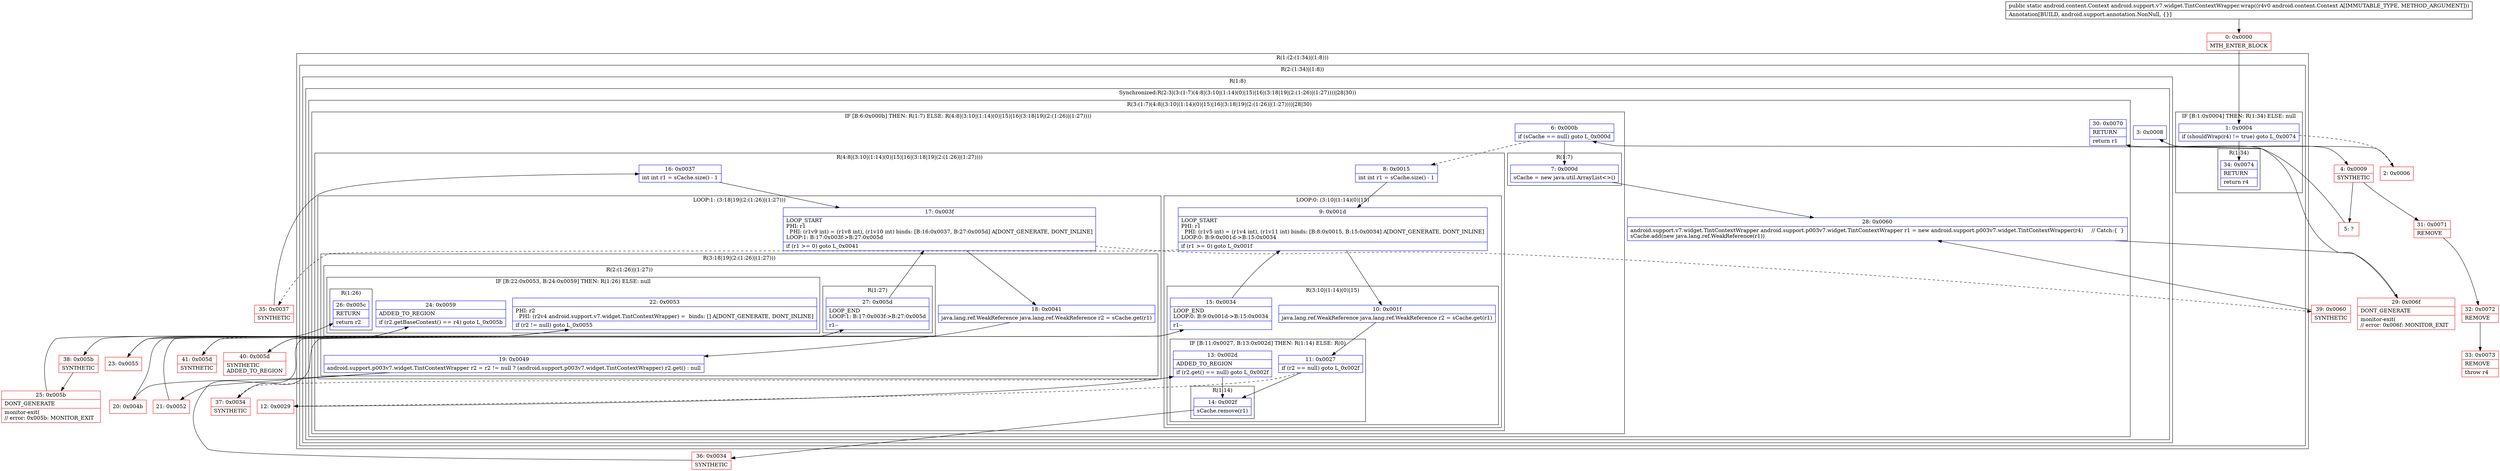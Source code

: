 digraph "CFG forandroid.support.v7.widget.TintContextWrapper.wrap(Landroid\/content\/Context;)Landroid\/content\/Context;" {
subgraph cluster_Region_1304853597 {
label = "R(1:(2:(1:34)|(1:8)))";
node [shape=record,color=blue];
subgraph cluster_Region_929537855 {
label = "R(2:(1:34)|(1:8))";
node [shape=record,color=blue];
subgraph cluster_IfRegion_519243487 {
label = "IF [B:1:0x0004] THEN: R(1:34) ELSE: null";
node [shape=record,color=blue];
Node_1 [shape=record,label="{1\:\ 0x0004|if (shouldWrap(r4) != true) goto L_0x0074\l}"];
subgraph cluster_Region_1159287451 {
label = "R(1:34)";
node [shape=record,color=blue];
Node_34 [shape=record,label="{34\:\ 0x0074|RETURN\l|return r4\l}"];
}
}
subgraph cluster_Region_1002695409 {
label = "R(1:8)";
node [shape=record,color=blue];
subgraph cluster_SynchronizedRegion_810943697 {
label = "Synchronized:R(2:3|(3:(1:7)(4:8|(3:10|(1:14)(0)|15)|16|(3:18|19|(2:(1:26)|(1:27))))|28|30))";
node [shape=record,color=blue];
Node_3 [shape=record,label="{3\:\ 0x0008}"];
subgraph cluster_Region_1990609286 {
label = "R(3:(1:7)(4:8|(3:10|(1:14)(0)|15)|16|(3:18|19|(2:(1:26)|(1:27))))|28|30)";
node [shape=record,color=blue];
subgraph cluster_IfRegion_915745274 {
label = "IF [B:6:0x000b] THEN: R(1:7) ELSE: R(4:8|(3:10|(1:14)(0)|15)|16|(3:18|19|(2:(1:26)|(1:27))))";
node [shape=record,color=blue];
Node_6 [shape=record,label="{6\:\ 0x000b|if (sCache == null) goto L_0x000d\l}"];
subgraph cluster_Region_966211641 {
label = "R(1:7)";
node [shape=record,color=blue];
Node_7 [shape=record,label="{7\:\ 0x000d|sCache = new java.util.ArrayList\<\>()\l}"];
}
subgraph cluster_Region_1475686462 {
label = "R(4:8|(3:10|(1:14)(0)|15)|16|(3:18|19|(2:(1:26)|(1:27))))";
node [shape=record,color=blue];
Node_8 [shape=record,label="{8\:\ 0x0015|int int r1 = sCache.size() \- 1\l}"];
subgraph cluster_LoopRegion_829958055 {
label = "LOOP:0: (3:10|(1:14)(0)|15)";
node [shape=record,color=blue];
Node_9 [shape=record,label="{9\:\ 0x001d|LOOP_START\lPHI: r1 \l  PHI: (r1v5 int) = (r1v4 int), (r1v11 int) binds: [B:8:0x0015, B:15:0x0034] A[DONT_GENERATE, DONT_INLINE]\lLOOP:0: B:9:0x001d\-\>B:15:0x0034\l|if (r1 \>= 0) goto L_0x001f\l}"];
subgraph cluster_Region_1930370536 {
label = "R(3:10|(1:14)(0)|15)";
node [shape=record,color=blue];
Node_10 [shape=record,label="{10\:\ 0x001f|java.lang.ref.WeakReference java.lang.ref.WeakReference r2 = sCache.get(r1)\l}"];
subgraph cluster_IfRegion_1402949468 {
label = "IF [B:11:0x0027, B:13:0x002d] THEN: R(1:14) ELSE: R(0)";
node [shape=record,color=blue];
Node_11 [shape=record,label="{11\:\ 0x0027|if (r2 == null) goto L_0x002f\l}"];
Node_13 [shape=record,label="{13\:\ 0x002d|ADDED_TO_REGION\l|if (r2.get() == null) goto L_0x002f\l}"];
subgraph cluster_Region_924946550 {
label = "R(1:14)";
node [shape=record,color=blue];
Node_14 [shape=record,label="{14\:\ 0x002f|sCache.remove(r1)\l}"];
}
subgraph cluster_Region_497535384 {
label = "R(0)";
node [shape=record,color=blue];
}
}
Node_15 [shape=record,label="{15\:\ 0x0034|LOOP_END\lLOOP:0: B:9:0x001d\-\>B:15:0x0034\l|r1\-\-\l}"];
}
}
Node_16 [shape=record,label="{16\:\ 0x0037|int int r1 = sCache.size() \- 1\l}"];
subgraph cluster_LoopRegion_1227563628 {
label = "LOOP:1: (3:18|19|(2:(1:26)|(1:27)))";
node [shape=record,color=blue];
Node_17 [shape=record,label="{17\:\ 0x003f|LOOP_START\lPHI: r1 \l  PHI: (r1v9 int) = (r1v8 int), (r1v10 int) binds: [B:16:0x0037, B:27:0x005d] A[DONT_GENERATE, DONT_INLINE]\lLOOP:1: B:17:0x003f\-\>B:27:0x005d\l|if (r1 \>= 0) goto L_0x0041\l}"];
subgraph cluster_Region_846580583 {
label = "R(3:18|19|(2:(1:26)|(1:27)))";
node [shape=record,color=blue];
Node_18 [shape=record,label="{18\:\ 0x0041|java.lang.ref.WeakReference java.lang.ref.WeakReference r2 = sCache.get(r1)\l}"];
Node_19 [shape=record,label="{19\:\ 0x0049|android.support.p003v7.widget.TintContextWrapper r2 = r2 != null ? (android.support.p003v7.widget.TintContextWrapper) r2.get() : null\l}"];
subgraph cluster_Region_500639345 {
label = "R(2:(1:26)|(1:27))";
node [shape=record,color=blue];
subgraph cluster_IfRegion_166485887 {
label = "IF [B:22:0x0053, B:24:0x0059] THEN: R(1:26) ELSE: null";
node [shape=record,color=blue];
Node_22 [shape=record,label="{22\:\ 0x0053|PHI: r2 \l  PHI: (r2v4 android.support.v7.widget.TintContextWrapper) =  binds: [] A[DONT_GENERATE, DONT_INLINE]\l|if (r2 != null) goto L_0x0055\l}"];
Node_24 [shape=record,label="{24\:\ 0x0059|ADDED_TO_REGION\l|if (r2.getBaseContext() == r4) goto L_0x005b\l}"];
subgraph cluster_Region_432288876 {
label = "R(1:26)";
node [shape=record,color=blue];
Node_26 [shape=record,label="{26\:\ 0x005c|RETURN\l|return r2\l}"];
}
}
subgraph cluster_Region_958296561 {
label = "R(1:27)";
node [shape=record,color=blue];
Node_27 [shape=record,label="{27\:\ 0x005d|LOOP_END\lLOOP:1: B:17:0x003f\-\>B:27:0x005d\l|r1\-\-\l}"];
}
}
}
}
}
}
Node_28 [shape=record,label="{28\:\ 0x0060|android.support.v7.widget.TintContextWrapper android.support.p003v7.widget.TintContextWrapper r1 = new android.support.p003v7.widget.TintContextWrapper(r4)     \/\/ Catch:\{  \}\lsCache.add(new java.lang.ref.WeakReference(r1))\l}"];
Node_30 [shape=record,label="{30\:\ 0x0070|RETURN\l|return r1\l}"];
}
}
}
}
}
Node_0 [shape=record,color=red,label="{0\:\ 0x0000|MTH_ENTER_BLOCK\l}"];
Node_2 [shape=record,color=red,label="{2\:\ 0x0006}"];
Node_4 [shape=record,color=red,label="{4\:\ 0x0009|SYNTHETIC\l}"];
Node_5 [shape=record,color=red,label="{5\:\ ?}"];
Node_12 [shape=record,color=red,label="{12\:\ 0x0029}"];
Node_20 [shape=record,color=red,label="{20\:\ 0x004b}"];
Node_21 [shape=record,color=red,label="{21\:\ 0x0052}"];
Node_23 [shape=record,color=red,label="{23\:\ 0x0055}"];
Node_25 [shape=record,color=red,label="{25\:\ 0x005b|DONT_GENERATE\l|monitor\-exit(\l\/\/ error: 0x005b: MONITOR_EXIT  \l}"];
Node_29 [shape=record,color=red,label="{29\:\ 0x006f|DONT_GENERATE\l|monitor\-exit(\l\/\/ error: 0x006f: MONITOR_EXIT  \l}"];
Node_31 [shape=record,color=red,label="{31\:\ 0x0071|REMOVE\l}"];
Node_32 [shape=record,color=red,label="{32\:\ 0x0072|REMOVE\l}"];
Node_33 [shape=record,color=red,label="{33\:\ 0x0073|REMOVE\l|throw r4\l}"];
Node_35 [shape=record,color=red,label="{35\:\ 0x0037|SYNTHETIC\l}"];
Node_36 [shape=record,color=red,label="{36\:\ 0x0034|SYNTHETIC\l}"];
Node_37 [shape=record,color=red,label="{37\:\ 0x0034|SYNTHETIC\l}"];
Node_38 [shape=record,color=red,label="{38\:\ 0x005b|SYNTHETIC\l}"];
Node_39 [shape=record,color=red,label="{39\:\ 0x0060|SYNTHETIC\l}"];
Node_40 [shape=record,color=red,label="{40\:\ 0x005d|SYNTHETIC\lADDED_TO_REGION\l}"];
Node_41 [shape=record,color=red,label="{41\:\ 0x005d|SYNTHETIC\l}"];
MethodNode[shape=record,label="{public static android.content.Context android.support.v7.widget.TintContextWrapper.wrap((r4v0 android.content.Context A[IMMUTABLE_TYPE, METHOD_ARGUMENT]))  | Annotation[BUILD, android.support.annotation.NonNull, \{\}]\l}"];
MethodNode -> Node_0;
Node_1 -> Node_2[style=dashed];
Node_1 -> Node_34;
Node_3 -> Node_4;
Node_6 -> Node_7;
Node_6 -> Node_8[style=dashed];
Node_7 -> Node_28;
Node_8 -> Node_9;
Node_9 -> Node_10;
Node_9 -> Node_35[style=dashed];
Node_10 -> Node_11;
Node_11 -> Node_12[style=dashed];
Node_11 -> Node_14;
Node_13 -> Node_14;
Node_13 -> Node_37[style=dashed];
Node_14 -> Node_36;
Node_15 -> Node_9;
Node_16 -> Node_17;
Node_17 -> Node_18;
Node_17 -> Node_39[style=dashed];
Node_18 -> Node_19;
Node_19 -> Node_20;
Node_19 -> Node_21;
Node_22 -> Node_23;
Node_22 -> Node_40[style=dashed];
Node_24 -> Node_38;
Node_24 -> Node_41[style=dashed];
Node_27 -> Node_17;
Node_28 -> Node_29;
Node_0 -> Node_1;
Node_2 -> Node_3;
Node_4 -> Node_5;
Node_4 -> Node_31;
Node_5 -> Node_6;
Node_12 -> Node_13;
Node_20 -> Node_22;
Node_21 -> Node_22;
Node_23 -> Node_24;
Node_25 -> Node_26;
Node_29 -> Node_30;
Node_31 -> Node_32;
Node_32 -> Node_33;
Node_35 -> Node_16;
Node_36 -> Node_15;
Node_37 -> Node_15;
Node_38 -> Node_25;
Node_39 -> Node_28;
Node_40 -> Node_27;
Node_41 -> Node_27;
}

